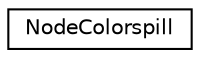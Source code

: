 digraph G
{
  edge [fontname="Helvetica",fontsize="10",labelfontname="Helvetica",labelfontsize="10"];
  node [fontname="Helvetica",fontsize="10",shape=record];
  rankdir=LR;
  Node1 [label="NodeColorspill",height=0.2,width=0.4,color="black", fillcolor="white", style="filled",URL="$d9/d60/structNodeColorspill.html"];
}
